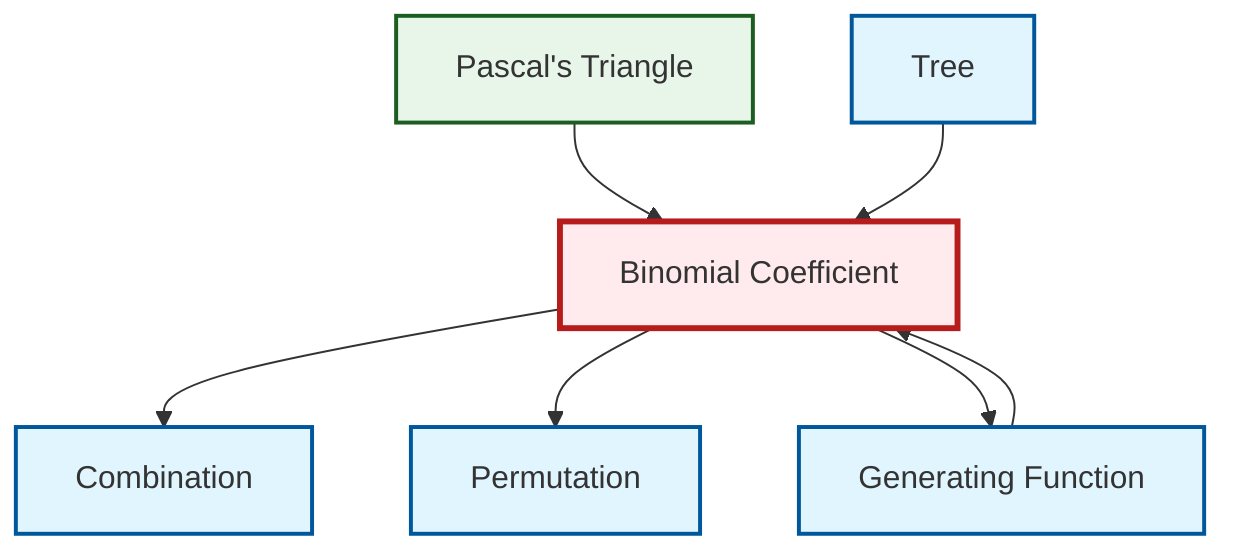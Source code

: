 graph TD
    classDef definition fill:#e1f5fe,stroke:#01579b,stroke-width:2px
    classDef theorem fill:#f3e5f5,stroke:#4a148c,stroke-width:2px
    classDef axiom fill:#fff3e0,stroke:#e65100,stroke-width:2px
    classDef example fill:#e8f5e9,stroke:#1b5e20,stroke-width:2px
    classDef current fill:#ffebee,stroke:#b71c1c,stroke-width:3px
    def-permutation["Permutation"]:::definition
    def-tree["Tree"]:::definition
    def-combination["Combination"]:::definition
    ex-pascals-triangle["Pascal's Triangle"]:::example
    def-binomial-coefficient["Binomial Coefficient"]:::definition
    def-generating-function["Generating Function"]:::definition
    ex-pascals-triangle --> def-binomial-coefficient
    def-tree --> def-binomial-coefficient
    def-generating-function --> def-binomial-coefficient
    def-binomial-coefficient --> def-combination
    def-binomial-coefficient --> def-permutation
    def-binomial-coefficient --> def-generating-function
    class def-binomial-coefficient current
